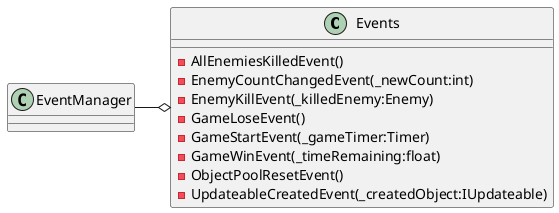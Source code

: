 ﻿@startuml
class Events {
    - AllEnemiesKilledEvent()
    - EnemyCountChangedEvent(_newCount:int)
    - EnemyKillEvent(_killedEnemy:Enemy)
    - GameLoseEvent()
    - GameStartEvent(_gameTimer:Timer)
    - GameWinEvent(_timeRemaining:float)
    - ObjectPoolResetEvent()
    - UpdateableCreatedEvent(_createdObject:IUpdateable)
}

EventManager -right-o Events
@enduml